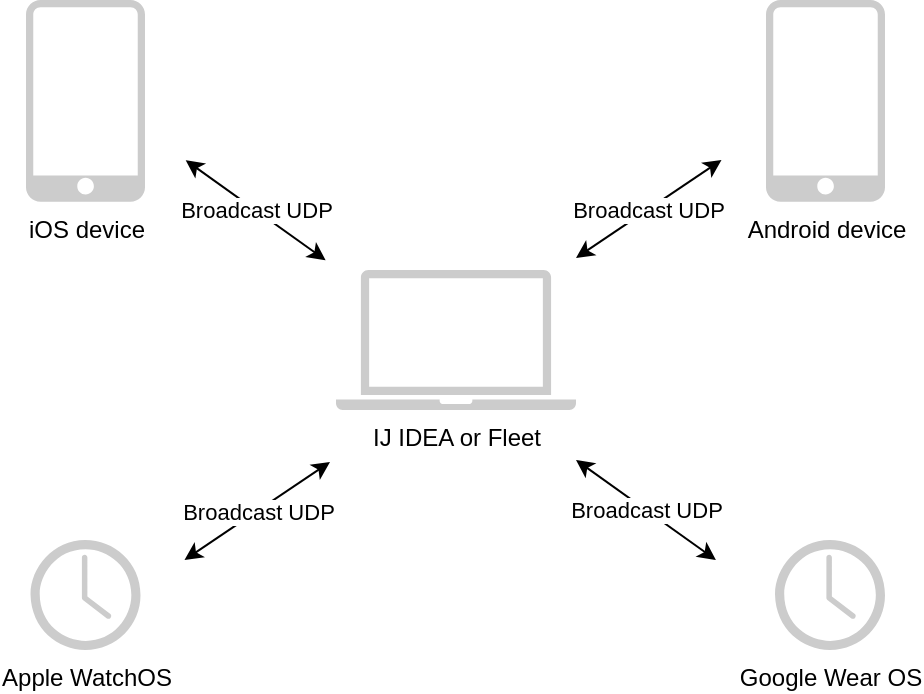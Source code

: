 <mxfile version="18.0.1" type="device"><diagram id="clDJbSQcmzRhM7Xt8Rqo" name="Page-1"><mxGraphModel dx="1106" dy="997" grid="1" gridSize="10" guides="1" tooltips="1" connect="1" arrows="1" fold="1" page="1" pageScale="1" pageWidth="827" pageHeight="1169" math="0" shadow="0"><root><mxCell id="0"/><mxCell id="1" parent="0"/><mxCell id="yX97rxCfME7nXysIHG7W-3" value="iOS device" style="sketch=0;pointerEvents=1;shadow=0;dashed=0;html=1;strokeColor=none;fillColor=#CCCCCC;aspect=fixed;labelPosition=center;verticalLabelPosition=bottom;verticalAlign=top;align=center;outlineConnect=0;shape=mxgraph.vvd.phone;" vertex="1" parent="1"><mxGeometry x="190" y="120" width="59.5" height="100.85" as="geometry"/></mxCell><mxCell id="yX97rxCfME7nXysIHG7W-10" value="Broadcast UDP" style="rounded=0;orthogonalLoop=1;jettySize=auto;html=1;startArrow=classic;startFill=1;" edge="1" parent="1"><mxGeometry relative="1" as="geometry"><mxPoint x="342" y="351" as="sourcePoint"/><mxPoint x="269.25" y="399.984" as="targetPoint"/></mxGeometry></mxCell><mxCell id="yX97rxCfME7nXysIHG7W-4" value="IJ IDEA or Fleet" style="sketch=0;pointerEvents=1;shadow=0;dashed=0;html=1;strokeColor=none;fillColor=#CCCCCC;labelPosition=center;verticalLabelPosition=bottom;verticalAlign=top;align=center;outlineConnect=0;shape=mxgraph.veeam2.laptop;" vertex="1" parent="1"><mxGeometry x="345" y="255" width="120" height="70" as="geometry"/></mxCell><mxCell id="yX97rxCfME7nXysIHG7W-5" value="Android device" style="sketch=0;pointerEvents=1;shadow=0;dashed=0;html=1;strokeColor=none;fillColor=#CCCCCC;aspect=fixed;labelPosition=center;verticalLabelPosition=bottom;verticalAlign=top;align=center;outlineConnect=0;shape=mxgraph.vvd.phone;" vertex="1" parent="1"><mxGeometry x="560" y="120" width="59.5" height="100.85" as="geometry"/></mxCell><mxCell id="yX97rxCfME7nXysIHG7W-6" value="Apple WatchOS" style="sketch=0;pointerEvents=1;shadow=0;dashed=0;html=1;strokeColor=none;fillColor=#CCCCCC;labelPosition=center;verticalLabelPosition=bottom;verticalAlign=top;outlineConnect=0;align=center;shape=mxgraph.office.concepts.clock;" vertex="1" parent="1"><mxGeometry x="192.25" y="390" width="55" height="55" as="geometry"/></mxCell><mxCell id="yX97rxCfME7nXysIHG7W-8" value="Google Wear OS" style="sketch=0;pointerEvents=1;shadow=0;dashed=0;html=1;strokeColor=none;fillColor=#CCCCCC;labelPosition=center;verticalLabelPosition=bottom;verticalAlign=top;outlineConnect=0;align=center;shape=mxgraph.office.concepts.clock;" vertex="1" parent="1"><mxGeometry x="564.5" y="390" width="55" height="55" as="geometry"/></mxCell><mxCell id="yX97rxCfME7nXysIHG7W-11" value="Broadcast UDP" style="rounded=0;orthogonalLoop=1;jettySize=auto;html=1;startArrow=classic;startFill=1;" edge="1" parent="1"><mxGeometry relative="1" as="geometry"><mxPoint x="537.75" y="200" as="sourcePoint"/><mxPoint x="465" y="248.984" as="targetPoint"/></mxGeometry></mxCell><mxCell id="yX97rxCfME7nXysIHG7W-12" value="Broadcast UDP" style="rounded=0;orthogonalLoop=1;jettySize=auto;html=1;startArrow=classic;startFill=1;entryX=0.245;entryY=0.286;entryDx=0;entryDy=0;entryPerimeter=0;exitX=0.377;exitY=0.405;exitDx=0;exitDy=0;exitPerimeter=0;" edge="1" parent="1"><mxGeometry relative="1" as="geometry"><mxPoint x="339.81" y="250.1" as="sourcePoint"/><mxPoint x="269.85" y="200.12" as="targetPoint"/></mxGeometry></mxCell><mxCell id="yX97rxCfME7nXysIHG7W-13" value="Broadcast UDP" style="rounded=0;orthogonalLoop=1;jettySize=auto;html=1;startArrow=classic;startFill=1;entryX=0.245;entryY=0.286;entryDx=0;entryDy=0;entryPerimeter=0;exitX=0.377;exitY=0.405;exitDx=0;exitDy=0;exitPerimeter=0;" edge="1" parent="1"><mxGeometry relative="1" as="geometry"><mxPoint x="534.96" y="399.98" as="sourcePoint"/><mxPoint x="465.0" y="350.0" as="targetPoint"/></mxGeometry></mxCell></root></mxGraphModel></diagram></mxfile>